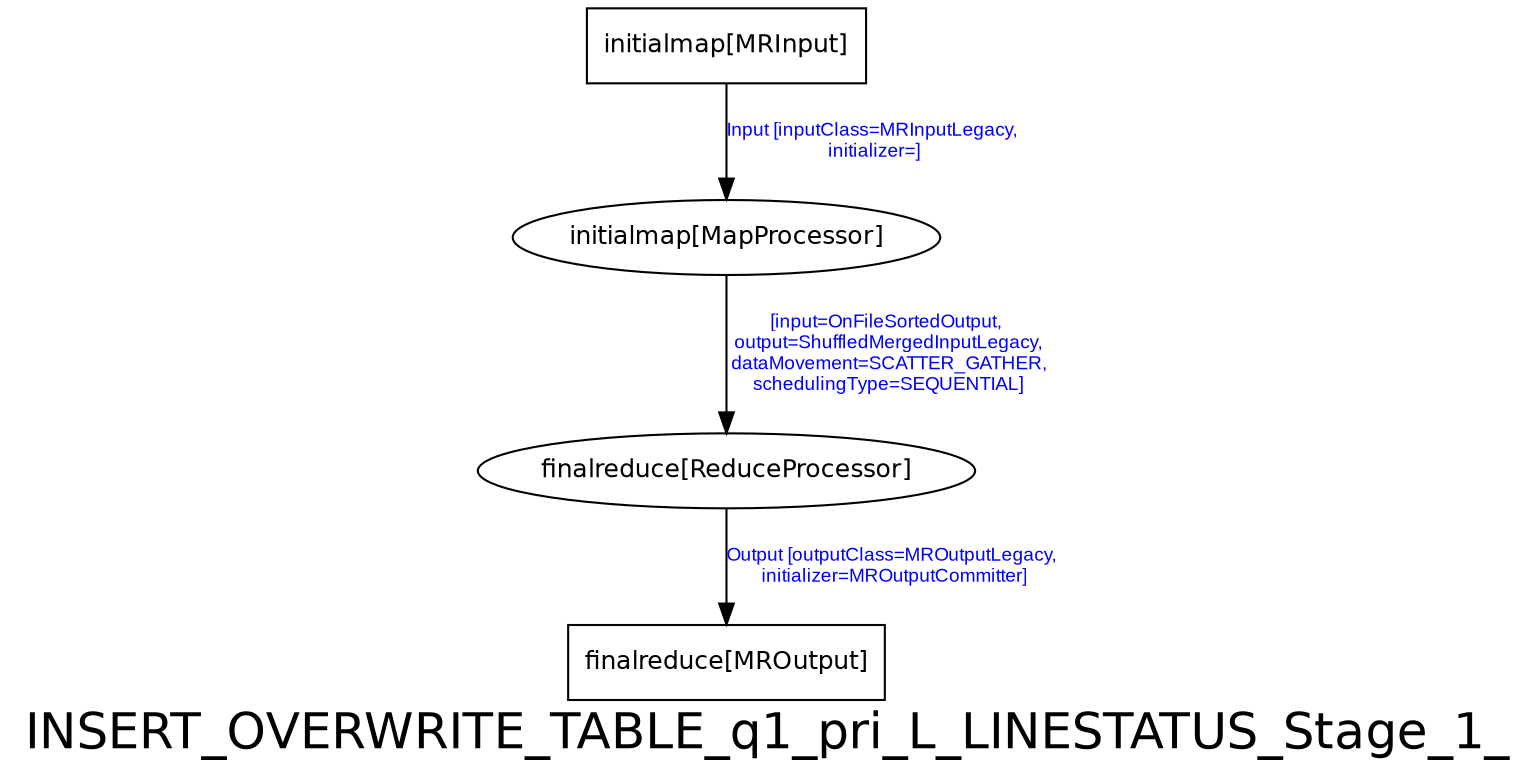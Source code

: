 digraph INSERT_OVERWRITE_TABLE_q1_pri_L_LINESTATUS_Stage_1_ {
graph [ label="INSERT_OVERWRITE_TABLE_q1_pri_L_LINESTATUS_Stage_1_", fontsize=24, fontname=Helvetica];
node [fontsize=12, fontname=Helvetica];
edge [fontsize=9, fontcolor=blue, fontname=Arial];
"INSERT_OVERWRITE_TABLE_q1_pri_L_LINESTATUS_Stage_1_.initialmap_MRInput" [ label = "initialmap[MRInput]", shape = "box" ];
"INSERT_OVERWRITE_TABLE_q1_pri_L_LINESTATUS_Stage_1_.initialmap_MRInput" -> "INSERT_OVERWRITE_TABLE_q1_pri_L_LINESTATUS_Stage_1_.initialmap" [ label = "Input [inputClass=MRInputLegacy,\n initializer=]" ];
"INSERT_OVERWRITE_TABLE_q1_pri_L_LINESTATUS_Stage_1_.finalreduce_MROutput" [ label = "finalreduce[MROutput]", shape = "box" ];
"INSERT_OVERWRITE_TABLE_q1_pri_L_LINESTATUS_Stage_1_.initialmap" [ label = "initialmap[MapProcessor]" ];
"INSERT_OVERWRITE_TABLE_q1_pri_L_LINESTATUS_Stage_1_.initialmap" -> "INSERT_OVERWRITE_TABLE_q1_pri_L_LINESTATUS_Stage_1_.finalreduce" [ label = "[input=OnFileSortedOutput,\n output=ShuffledMergedInputLegacy,\n dataMovement=SCATTER_GATHER,\n schedulingType=SEQUENTIAL]" ];
"INSERT_OVERWRITE_TABLE_q1_pri_L_LINESTATUS_Stage_1_.finalreduce" [ label = "finalreduce[ReduceProcessor]" ];
"INSERT_OVERWRITE_TABLE_q1_pri_L_LINESTATUS_Stage_1_.finalreduce" -> "INSERT_OVERWRITE_TABLE_q1_pri_L_LINESTATUS_Stage_1_.finalreduce_MROutput" [ label = "Output [outputClass=MROutputLegacy,\n initializer=MROutputCommitter]" ];
}
